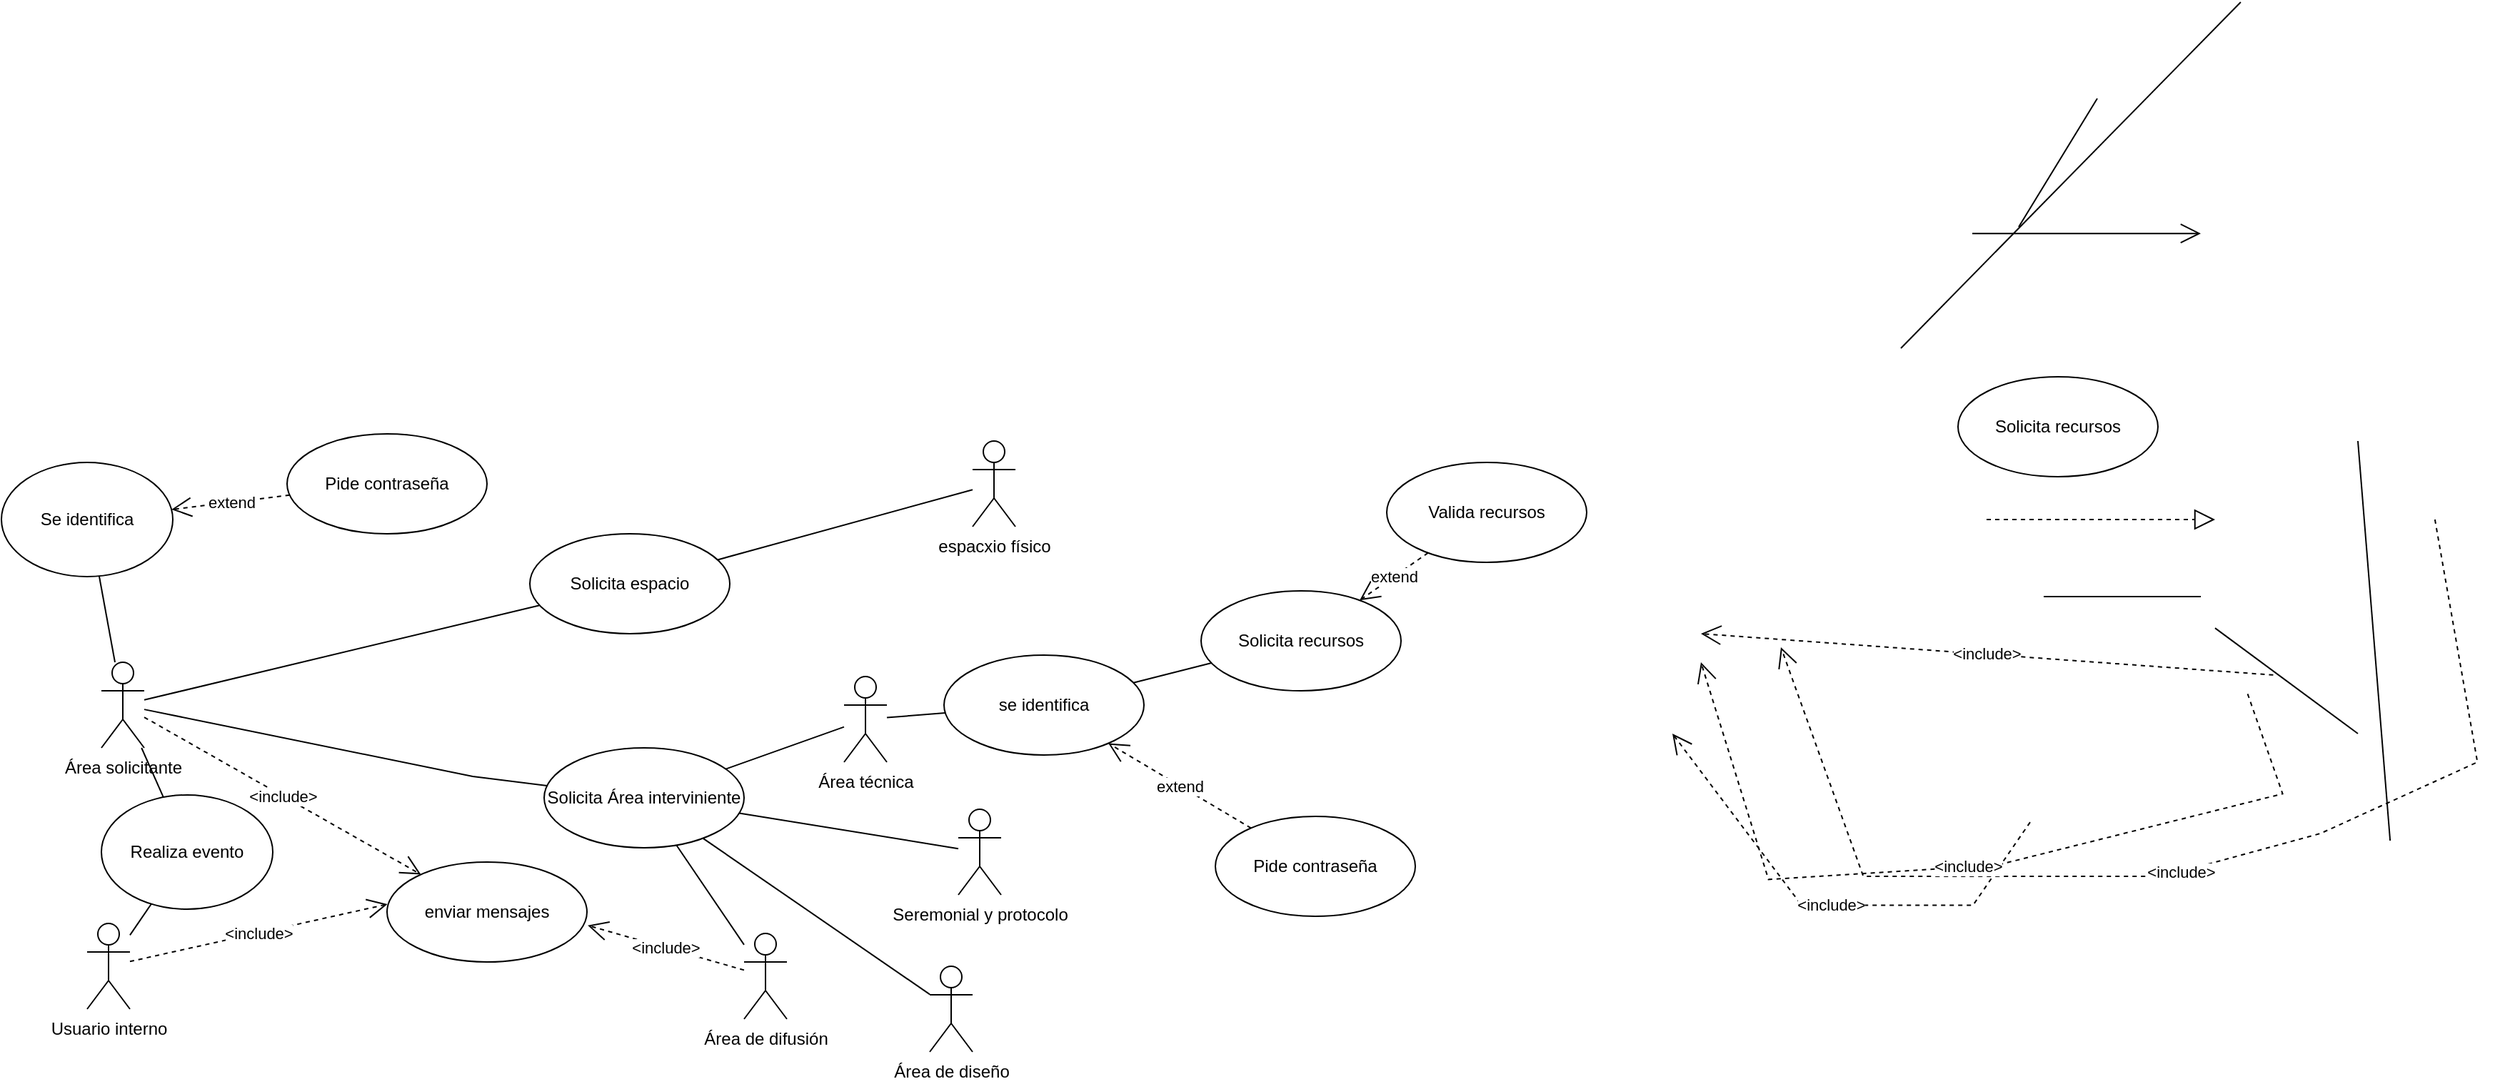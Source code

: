 <mxfile version="24.7.17">
  <diagram name="Página-1" id="UzFf48-_ixGEj29PiuRg">
    <mxGraphModel dx="1186" dy="1540" grid="1" gridSize="10" guides="1" tooltips="1" connect="1" arrows="1" fold="1" page="1" pageScale="1" pageWidth="1169" pageHeight="827" math="0" shadow="0">
      <root>
        <mxCell id="0" />
        <mxCell id="1" parent="0" />
        <mxCell id="uUVCNQHS8sP5bxzguqOR-2" value="Área técnica" style="shape=umlActor;verticalLabelPosition=bottom;verticalAlign=top;html=1;outlineConnect=0;" vertex="1" parent="1">
          <mxGeometry x="610" y="180" width="30" height="60" as="geometry" />
        </mxCell>
        <mxCell id="uUVCNQHS8sP5bxzguqOR-4" value="Usuario interno" style="shape=umlActor;verticalLabelPosition=bottom;verticalAlign=top;html=1;outlineConnect=0;" vertex="1" parent="1">
          <mxGeometry x="80" y="353" width="30" height="60" as="geometry" />
        </mxCell>
        <mxCell id="uUVCNQHS8sP5bxzguqOR-5" value="espacxio físico" style="shape=umlActor;verticalLabelPosition=bottom;verticalAlign=top;html=1;outlineConnect=0;" vertex="1" parent="1">
          <mxGeometry x="700" y="15" width="30" height="60" as="geometry" />
        </mxCell>
        <mxCell id="uUVCNQHS8sP5bxzguqOR-6" value="Área de difusión" style="shape=umlActor;verticalLabelPosition=bottom;verticalAlign=top;html=1;outlineConnect=0;" vertex="1" parent="1">
          <mxGeometry x="540" y="360" width="30" height="60" as="geometry" />
        </mxCell>
        <mxCell id="uUVCNQHS8sP5bxzguqOR-7" value="Área de diseño" style="shape=umlActor;verticalLabelPosition=bottom;verticalAlign=top;html=1;outlineConnect=0;" vertex="1" parent="1">
          <mxGeometry x="670" y="383" width="30" height="60" as="geometry" />
        </mxCell>
        <mxCell id="uUVCNQHS8sP5bxzguqOR-8" value="Seremonial y protocolo" style="shape=umlActor;verticalLabelPosition=bottom;verticalAlign=top;html=1;outlineConnect=0;" vertex="1" parent="1">
          <mxGeometry x="690" y="273" width="30" height="60" as="geometry" />
        </mxCell>
        <mxCell id="uUVCNQHS8sP5bxzguqOR-9" value="Realiza evento" style="ellipse;whiteSpace=wrap;html=1;" vertex="1" parent="1">
          <mxGeometry x="90" y="263" width="120" height="80" as="geometry" />
        </mxCell>
        <mxCell id="uUVCNQHS8sP5bxzguqOR-19" value="" style="endArrow=none;html=1;rounded=0;" edge="1" parent="1" source="uUVCNQHS8sP5bxzguqOR-9" target="uUVCNQHS8sP5bxzguqOR-4">
          <mxGeometry width="50" height="50" relative="1" as="geometry">
            <mxPoint x="220" y="230" as="sourcePoint" />
            <mxPoint x="210" y="90" as="targetPoint" />
          </mxGeometry>
        </mxCell>
        <mxCell id="uUVCNQHS8sP5bxzguqOR-20" value="Se identifica" style="ellipse;whiteSpace=wrap;html=1;" vertex="1" parent="1">
          <mxGeometry x="20" y="30" width="120" height="80" as="geometry" />
        </mxCell>
        <mxCell id="uUVCNQHS8sP5bxzguqOR-21" value="extend" style="endArrow=open;endSize=12;dashed=1;html=1;rounded=0;" edge="1" parent="1" source="uUVCNQHS8sP5bxzguqOR-22" target="uUVCNQHS8sP5bxzguqOR-20">
          <mxGeometry width="160" relative="1" as="geometry">
            <mxPoint x="560" y="-90" as="sourcePoint" />
            <mxPoint x="680" y="-90" as="targetPoint" />
          </mxGeometry>
        </mxCell>
        <mxCell id="uUVCNQHS8sP5bxzguqOR-22" value="Pide contraseña" style="ellipse;whiteSpace=wrap;html=1;" vertex="1" parent="1">
          <mxGeometry x="220" y="10" width="140" height="70" as="geometry" />
        </mxCell>
        <mxCell id="uUVCNQHS8sP5bxzguqOR-23" value="" style="endArrow=open;endFill=1;endSize=12;html=1;rounded=0;" edge="1" parent="1">
          <mxGeometry width="160" relative="1" as="geometry">
            <mxPoint x="1400" y="-130.43" as="sourcePoint" />
            <mxPoint x="1560" y="-130.43" as="targetPoint" />
          </mxGeometry>
        </mxCell>
        <mxCell id="uUVCNQHS8sP5bxzguqOR-24" value="" style="endArrow=none;html=1;rounded=0;entryX=0.57;entryY=0.992;entryDx=0;entryDy=0;entryPerimeter=0;" edge="1" parent="1" source="uUVCNQHS8sP5bxzguqOR-45" target="uUVCNQHS8sP5bxzguqOR-20">
          <mxGeometry width="50" height="50" relative="1" as="geometry">
            <mxPoint x="220" y="60" as="sourcePoint" />
            <mxPoint x="700" y="80" as="targetPoint" />
            <Array as="points" />
          </mxGeometry>
        </mxCell>
        <mxCell id="uUVCNQHS8sP5bxzguqOR-25" value="Solicita espacio" style="ellipse;whiteSpace=wrap;html=1;" vertex="1" parent="1">
          <mxGeometry x="390" y="80" width="140" height="70" as="geometry" />
        </mxCell>
        <mxCell id="uUVCNQHS8sP5bxzguqOR-26" value="enviar mensajes" style="ellipse;whiteSpace=wrap;html=1;" vertex="1" parent="1">
          <mxGeometry x="290" y="310" width="140" height="70" as="geometry" />
        </mxCell>
        <mxCell id="uUVCNQHS8sP5bxzguqOR-27" value="" style="endArrow=none;html=1;rounded=0;entryX=0.5;entryY=0;entryDx=0;entryDy=0;" edge="1" parent="1">
          <mxGeometry width="50" height="50" relative="1" as="geometry">
            <mxPoint x="1669.999" y="15" as="sourcePoint" />
            <mxPoint x="1692.58" y="295.0" as="targetPoint" />
            <Array as="points" />
          </mxGeometry>
        </mxCell>
        <mxCell id="uUVCNQHS8sP5bxzguqOR-28" value="" style="endArrow=none;html=1;rounded=0;entryX=0;entryY=0.5;entryDx=0;entryDy=0;" edge="1" parent="1">
          <mxGeometry width="50" height="50" relative="1" as="geometry">
            <mxPoint x="1570" y="146.087" as="sourcePoint" />
            <mxPoint x="1670.0" y="220.0" as="targetPoint" />
            <Array as="points" />
          </mxGeometry>
        </mxCell>
        <mxCell id="uUVCNQHS8sP5bxzguqOR-32" value="" style="endArrow=none;html=1;rounded=0;" edge="1" parent="1" source="uUVCNQHS8sP5bxzguqOR-2" target="uUVCNQHS8sP5bxzguqOR-37">
          <mxGeometry width="50" height="50" relative="1" as="geometry">
            <mxPoint x="1060" y="10" as="sourcePoint" />
            <mxPoint x="1228" y="-60" as="targetPoint" />
            <Array as="points" />
          </mxGeometry>
        </mxCell>
        <mxCell id="uUVCNQHS8sP5bxzguqOR-33" value="" style="endArrow=none;html=1;rounded=0;" edge="1" parent="1" source="uUVCNQHS8sP5bxzguqOR-9" target="uUVCNQHS8sP5bxzguqOR-45">
          <mxGeometry width="50" height="50" relative="1" as="geometry">
            <mxPoint x="500" y="-482.001" as="sourcePoint" />
            <mxPoint x="820" y="-344.859" as="targetPoint" />
            <Array as="points" />
          </mxGeometry>
        </mxCell>
        <mxCell id="uUVCNQHS8sP5bxzguqOR-34" value="Solicita recursos" style="ellipse;whiteSpace=wrap;html=1;" vertex="1" parent="1">
          <mxGeometry x="860" y="120" width="140" height="70" as="geometry" />
        </mxCell>
        <mxCell id="uUVCNQHS8sP5bxzguqOR-35" value="" style="endArrow=none;html=1;rounded=0;" edge="1" parent="1" source="uUVCNQHS8sP5bxzguqOR-34" target="uUVCNQHS8sP5bxzguqOR-37">
          <mxGeometry width="50" height="50" relative="1" as="geometry">
            <mxPoint x="920" y="-170" as="sourcePoint" />
            <mxPoint x="1090" y="-12" as="targetPoint" />
            <Array as="points" />
          </mxGeometry>
        </mxCell>
        <mxCell id="uUVCNQHS8sP5bxzguqOR-37" value="se identifica" style="ellipse;whiteSpace=wrap;html=1;" vertex="1" parent="1">
          <mxGeometry x="680" y="165" width="140" height="70" as="geometry" />
        </mxCell>
        <mxCell id="uUVCNQHS8sP5bxzguqOR-38" value="Solicita recursos" style="ellipse;whiteSpace=wrap;html=1;" vertex="1" parent="1">
          <mxGeometry x="1390" y="-30" width="140" height="70" as="geometry" />
        </mxCell>
        <mxCell id="uUVCNQHS8sP5bxzguqOR-39" value="" style="endArrow=none;html=1;rounded=0;entryX=0.414;entryY=0.964;entryDx=0;entryDy=0;entryPerimeter=0;" edge="1" parent="1">
          <mxGeometry width="50" height="50" relative="1" as="geometry">
            <mxPoint x="1350" y="-50" as="sourcePoint" />
            <mxPoint x="1587.96" y="-292.52" as="targetPoint" />
            <Array as="points" />
          </mxGeometry>
        </mxCell>
        <mxCell id="uUVCNQHS8sP5bxzguqOR-40" value="Pide contraseña" style="ellipse;whiteSpace=wrap;html=1;" vertex="1" parent="1">
          <mxGeometry x="870" y="278" width="140" height="70" as="geometry" />
        </mxCell>
        <mxCell id="uUVCNQHS8sP5bxzguqOR-41" value="" style="endArrow=none;html=1;rounded=0;" edge="1" parent="1">
          <mxGeometry width="50" height="50" relative="1" as="geometry">
            <mxPoint x="1432.5" y="-135" as="sourcePoint" />
            <mxPoint x="1487.5" y="-225" as="targetPoint" />
            <Array as="points" />
          </mxGeometry>
        </mxCell>
        <mxCell id="uUVCNQHS8sP5bxzguqOR-42" value="extend" style="endArrow=open;endSize=12;dashed=1;html=1;rounded=0;" edge="1" parent="1" source="uUVCNQHS8sP5bxzguqOR-40" target="uUVCNQHS8sP5bxzguqOR-37">
          <mxGeometry width="160" relative="1" as="geometry">
            <mxPoint x="965" y="-230" as="sourcePoint" />
            <mxPoint x="980" y="-30" as="targetPoint" />
          </mxGeometry>
        </mxCell>
        <mxCell id="uUVCNQHS8sP5bxzguqOR-43" value="extend" style="endArrow=open;endSize=12;dashed=1;html=1;rounded=0;" edge="1" parent="1" source="uUVCNQHS8sP5bxzguqOR-44" target="uUVCNQHS8sP5bxzguqOR-34">
          <mxGeometry width="160" relative="1" as="geometry">
            <mxPoint x="915" y="-390" as="sourcePoint" />
            <mxPoint x="910" y="-290" as="targetPoint" />
          </mxGeometry>
        </mxCell>
        <mxCell id="uUVCNQHS8sP5bxzguqOR-44" value="Valida recursos" style="ellipse;whiteSpace=wrap;html=1;" vertex="1" parent="1">
          <mxGeometry x="990" y="30" width="140" height="70" as="geometry" />
        </mxCell>
        <mxCell id="uUVCNQHS8sP5bxzguqOR-45" value="Área solicitante" style="shape=umlActor;verticalLabelPosition=bottom;verticalAlign=top;html=1;" vertex="1" parent="1">
          <mxGeometry x="90" y="170" width="30" height="60" as="geometry" />
        </mxCell>
        <mxCell id="uUVCNQHS8sP5bxzguqOR-48" value="" style="line;strokeWidth=1;fillColor=none;align=left;verticalAlign=middle;spacingTop=-1;spacingLeft=3;spacingRight=3;rotatable=0;labelPosition=right;points=[];portConstraint=eastwest;strokeColor=inherit;" vertex="1" parent="1">
          <mxGeometry x="1450" y="120" width="110" height="8" as="geometry" />
        </mxCell>
        <mxCell id="uUVCNQHS8sP5bxzguqOR-49" value="" style="endArrow=none;html=1;rounded=0;" edge="1" parent="1" source="uUVCNQHS8sP5bxzguqOR-45" target="uUVCNQHS8sP5bxzguqOR-25">
          <mxGeometry width="50" height="50" relative="1" as="geometry">
            <mxPoint x="680" y="-90" as="sourcePoint" />
            <mxPoint x="730" y="-140" as="targetPoint" />
          </mxGeometry>
        </mxCell>
        <mxCell id="uUVCNQHS8sP5bxzguqOR-50" value="" style="endArrow=none;html=1;rounded=0;" edge="1" parent="1" source="uUVCNQHS8sP5bxzguqOR-59" target="uUVCNQHS8sP5bxzguqOR-2">
          <mxGeometry width="50" height="50" relative="1" as="geometry">
            <mxPoint x="950" as="sourcePoint" />
            <mxPoint x="870" y="-109" as="targetPoint" />
          </mxGeometry>
        </mxCell>
        <mxCell id="uUVCNQHS8sP5bxzguqOR-51" value="" style="endArrow=none;html=1;rounded=0;" edge="1" parent="1" source="uUVCNQHS8sP5bxzguqOR-59" target="uUVCNQHS8sP5bxzguqOR-8">
          <mxGeometry width="50" height="50" relative="1" as="geometry">
            <mxPoint x="990" y="110" as="sourcePoint" />
            <mxPoint x="880" y="-99" as="targetPoint" />
          </mxGeometry>
        </mxCell>
        <mxCell id="uUVCNQHS8sP5bxzguqOR-52" value="" style="endArrow=none;html=1;rounded=0;" edge="1" parent="1" source="uUVCNQHS8sP5bxzguqOR-59" target="uUVCNQHS8sP5bxzguqOR-7">
          <mxGeometry width="50" height="50" relative="1" as="geometry">
            <mxPoint x="930" y="80" as="sourcePoint" />
            <mxPoint x="760" y="171" as="targetPoint" />
          </mxGeometry>
        </mxCell>
        <mxCell id="uUVCNQHS8sP5bxzguqOR-53" value="" style="endArrow=none;html=1;rounded=0;" edge="1" parent="1" source="uUVCNQHS8sP5bxzguqOR-59" target="uUVCNQHS8sP5bxzguqOR-6">
          <mxGeometry width="50" height="50" relative="1" as="geometry">
            <mxPoint x="910" y="130" as="sourcePoint" />
            <mxPoint x="790" y="210" as="targetPoint" />
          </mxGeometry>
        </mxCell>
        <mxCell id="uUVCNQHS8sP5bxzguqOR-54" value="&amp;lt;include&amp;gt;" style="endArrow=open;endSize=12;dashed=1;html=1;rounded=0;" edge="1" parent="1" source="uUVCNQHS8sP5bxzguqOR-45" target="uUVCNQHS8sP5bxzguqOR-26">
          <mxGeometry x="0.001" width="160" relative="1" as="geometry">
            <mxPoint x="720" y="90" as="sourcePoint" />
            <mxPoint x="880" y="90" as="targetPoint" />
            <mxPoint as="offset" />
          </mxGeometry>
        </mxCell>
        <mxCell id="uUVCNQHS8sP5bxzguqOR-55" value="&amp;lt;include&amp;gt;" style="endArrow=open;endSize=12;dashed=1;html=1;rounded=0;entryX=1.004;entryY=0.634;entryDx=0;entryDy=0;entryPerimeter=0;" edge="1" parent="1" source="uUVCNQHS8sP5bxzguqOR-6" target="uUVCNQHS8sP5bxzguqOR-26">
          <mxGeometry x="0.001" width="160" relative="1" as="geometry">
            <mxPoint x="1634.61" y="-0.005" as="sourcePoint" />
            <mxPoint x="1209.997" y="249.534" as="targetPoint" />
            <mxPoint as="offset" />
          </mxGeometry>
        </mxCell>
        <mxCell id="uUVCNQHS8sP5bxzguqOR-56" value="&amp;lt;include&amp;gt;" style="endArrow=open;endSize=12;dashed=1;html=1;rounded=0;entryX=1;entryY=1;entryDx=0;entryDy=0;" edge="1" parent="1">
          <mxGeometry x="0.001" width="160" relative="1" as="geometry">
            <mxPoint x="1440.5" y="282.068" as="sourcePoint" />
            <mxPoint x="1189.997" y="219.999" as="targetPoint" />
            <mxPoint as="offset" />
            <Array as="points">
              <mxPoint x="1400.5" y="340.25" />
              <mxPoint x="1280.5" y="340.25" />
            </Array>
          </mxGeometry>
        </mxCell>
        <mxCell id="uUVCNQHS8sP5bxzguqOR-57" value="&amp;lt;include&amp;gt;" style="endArrow=open;endSize=12;dashed=1;html=1;rounded=0;" edge="1" parent="1">
          <mxGeometry x="0.001" width="160" relative="1" as="geometry">
            <mxPoint x="1610.71" y="178.937" as="sourcePoint" />
            <mxPoint x="1209.999" y="149.996" as="targetPoint" />
            <mxPoint as="offset" />
          </mxGeometry>
        </mxCell>
        <mxCell id="uUVCNQHS8sP5bxzguqOR-58" value="&amp;lt;include&amp;gt;" style="endArrow=open;endSize=12;dashed=1;html=1;rounded=0;entryX=0.002;entryY=0.422;entryDx=0;entryDy=0;entryPerimeter=0;" edge="1" parent="1" source="uUVCNQHS8sP5bxzguqOR-4" target="uUVCNQHS8sP5bxzguqOR-26">
          <mxGeometry x="0.001" width="160" relative="1" as="geometry">
            <mxPoint x="670" y="31" as="sourcePoint" />
            <mxPoint x="455" y="186" as="targetPoint" />
            <mxPoint as="offset" />
          </mxGeometry>
        </mxCell>
        <mxCell id="uUVCNQHS8sP5bxzguqOR-59" value="Solicita Área interviniente" style="ellipse;whiteSpace=wrap;html=1;" vertex="1" parent="1">
          <mxGeometry x="400" y="230" width="140" height="70" as="geometry" />
        </mxCell>
        <mxCell id="uUVCNQHS8sP5bxzguqOR-60" value="" style="endArrow=none;html=1;rounded=0;" edge="1" parent="1" source="uUVCNQHS8sP5bxzguqOR-45" target="uUVCNQHS8sP5bxzguqOR-59">
          <mxGeometry width="50" height="50" relative="1" as="geometry">
            <mxPoint x="670" y="-15" as="sourcePoint" />
            <mxPoint x="740" y="-37" as="targetPoint" />
            <Array as="points">
              <mxPoint x="350" y="250" />
            </Array>
          </mxGeometry>
        </mxCell>
        <mxCell id="uUVCNQHS8sP5bxzguqOR-61" value="" style="endArrow=none;html=1;rounded=0;" edge="1" parent="1" source="uUVCNQHS8sP5bxzguqOR-25" target="uUVCNQHS8sP5bxzguqOR-5">
          <mxGeometry width="50" height="50" relative="1" as="geometry">
            <mxPoint x="680" y="-5" as="sourcePoint" />
            <mxPoint x="750" y="-27" as="targetPoint" />
          </mxGeometry>
        </mxCell>
        <mxCell id="uUVCNQHS8sP5bxzguqOR-64" value="&amp;lt;include&amp;gt;" style="endArrow=open;endSize=12;dashed=1;html=1;rounded=0;" edge="1" parent="1">
          <mxGeometry x="0.001" width="160" relative="1" as="geometry">
            <mxPoint x="1723.94" y="70" as="sourcePoint" />
            <mxPoint x="1265.995" y="159.455" as="targetPoint" />
            <mxPoint as="offset" />
            <Array as="points">
              <mxPoint x="1753.69" y="240" />
              <mxPoint x="1643.69" y="290" />
              <mxPoint x="1533.69" y="320" />
              <mxPoint x="1323.69" y="320" />
            </Array>
          </mxGeometry>
        </mxCell>
        <mxCell id="uUVCNQHS8sP5bxzguqOR-66" value="&amp;lt;include&amp;gt;" style="endArrow=open;endSize=12;dashed=1;html=1;rounded=0;entryX=0.805;entryY=0.969;entryDx=0;entryDy=0;entryPerimeter=0;" edge="1" parent="1">
          <mxGeometry x="0.001" width="160" relative="1" as="geometry">
            <mxPoint x="1592.8" y="192.17" as="sourcePoint" />
            <mxPoint x="1210" y="170.0" as="targetPoint" />
            <mxPoint as="offset" />
            <Array as="points">
              <mxPoint x="1617.3" y="262.17" />
              <mxPoint x="1417.3" y="312.17" />
              <mxPoint x="1257.3" y="322.17" />
            </Array>
          </mxGeometry>
        </mxCell>
        <mxCell id="uUVCNQHS8sP5bxzguqOR-67" value="" style="endArrow=block;dashed=1;endFill=0;endSize=12;html=1;rounded=0;" edge="1" parent="1">
          <mxGeometry width="160" relative="1" as="geometry">
            <mxPoint x="1410" y="70" as="sourcePoint" />
            <mxPoint x="1570" y="70" as="targetPoint" />
          </mxGeometry>
        </mxCell>
      </root>
    </mxGraphModel>
  </diagram>
</mxfile>
